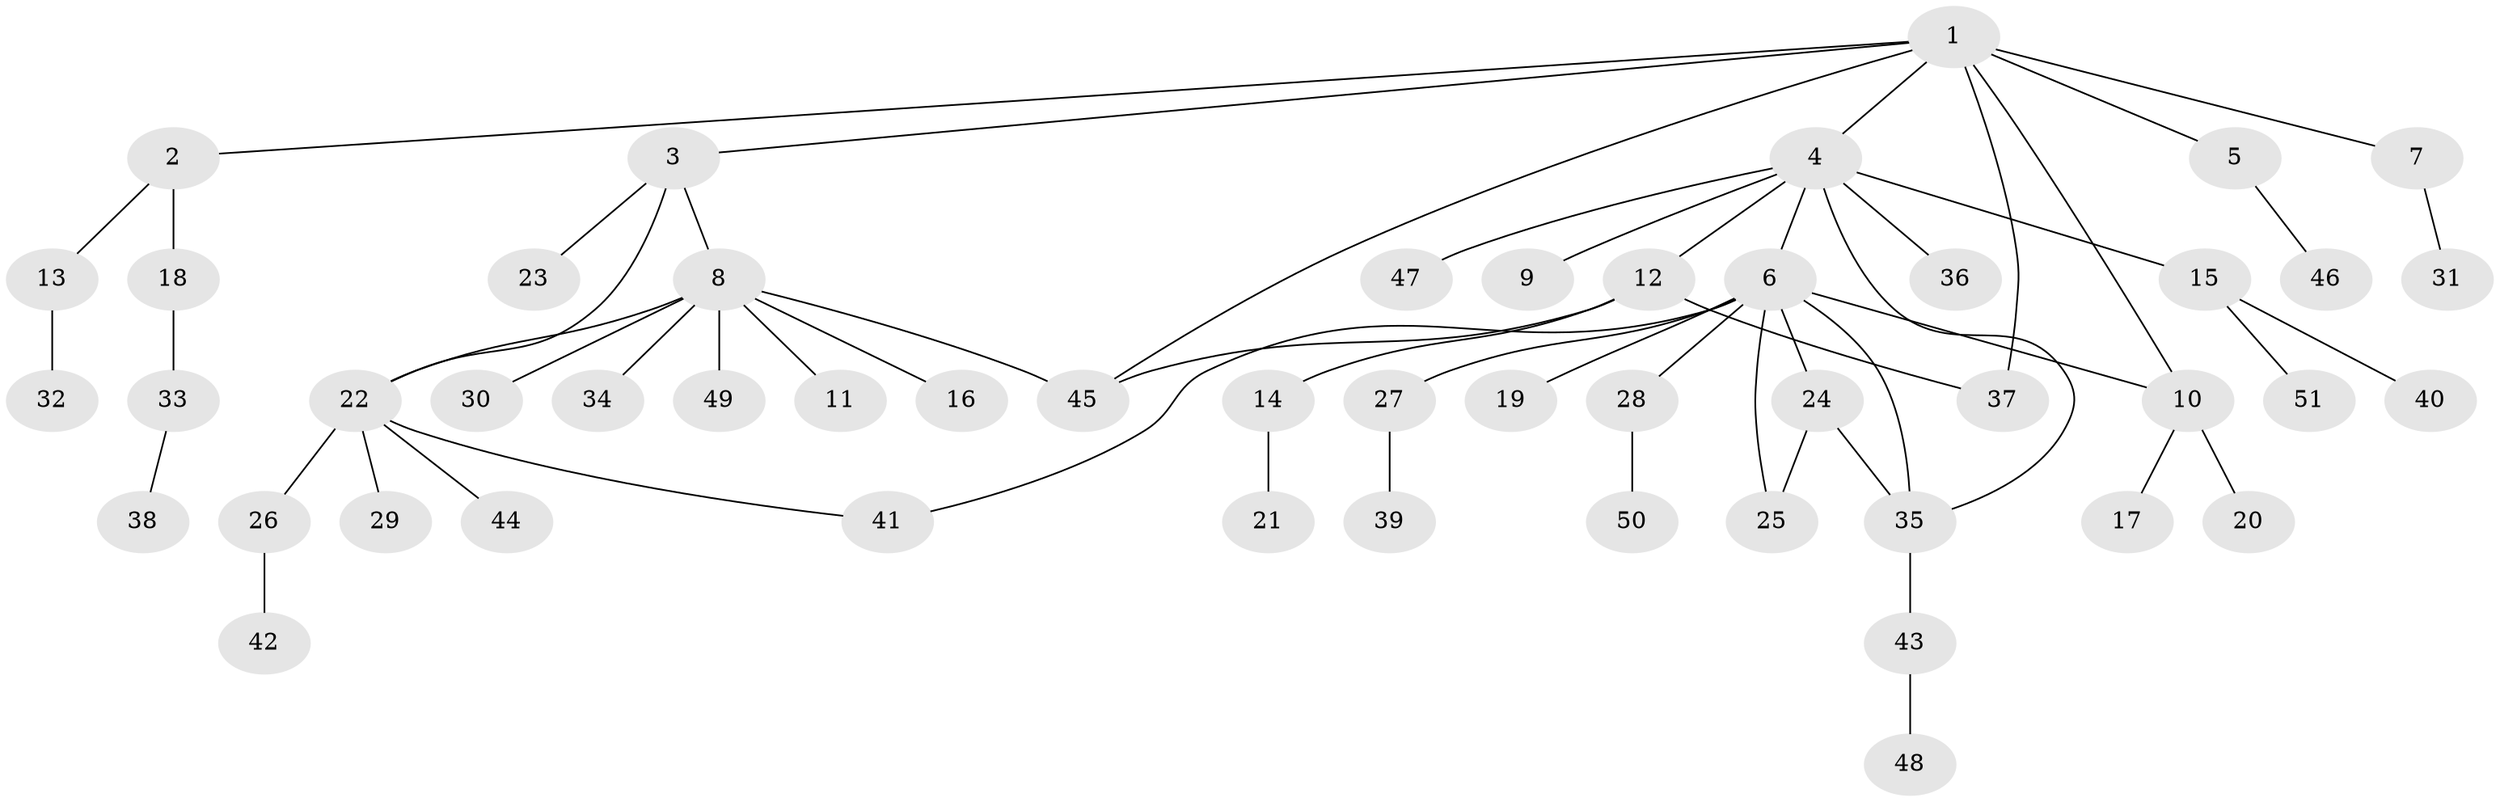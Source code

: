 // Generated by graph-tools (version 1.1) at 2025/49/03/09/25 03:49:46]
// undirected, 51 vertices, 59 edges
graph export_dot {
graph [start="1"]
  node [color=gray90,style=filled];
  1;
  2;
  3;
  4;
  5;
  6;
  7;
  8;
  9;
  10;
  11;
  12;
  13;
  14;
  15;
  16;
  17;
  18;
  19;
  20;
  21;
  22;
  23;
  24;
  25;
  26;
  27;
  28;
  29;
  30;
  31;
  32;
  33;
  34;
  35;
  36;
  37;
  38;
  39;
  40;
  41;
  42;
  43;
  44;
  45;
  46;
  47;
  48;
  49;
  50;
  51;
  1 -- 2;
  1 -- 3;
  1 -- 4;
  1 -- 5;
  1 -- 7;
  1 -- 10;
  1 -- 37;
  1 -- 45;
  2 -- 13;
  2 -- 18;
  3 -- 8;
  3 -- 22;
  3 -- 23;
  4 -- 6;
  4 -- 9;
  4 -- 12;
  4 -- 15;
  4 -- 35;
  4 -- 36;
  4 -- 47;
  5 -- 46;
  6 -- 10;
  6 -- 19;
  6 -- 24;
  6 -- 25;
  6 -- 27;
  6 -- 28;
  6 -- 35;
  6 -- 41;
  7 -- 31;
  8 -- 11;
  8 -- 16;
  8 -- 22;
  8 -- 30;
  8 -- 34;
  8 -- 45;
  8 -- 49;
  10 -- 17;
  10 -- 20;
  12 -- 14;
  12 -- 37;
  12 -- 45;
  13 -- 32;
  14 -- 21;
  15 -- 40;
  15 -- 51;
  18 -- 33;
  22 -- 26;
  22 -- 29;
  22 -- 41;
  22 -- 44;
  24 -- 25;
  24 -- 35;
  26 -- 42;
  27 -- 39;
  28 -- 50;
  33 -- 38;
  35 -- 43;
  43 -- 48;
}
